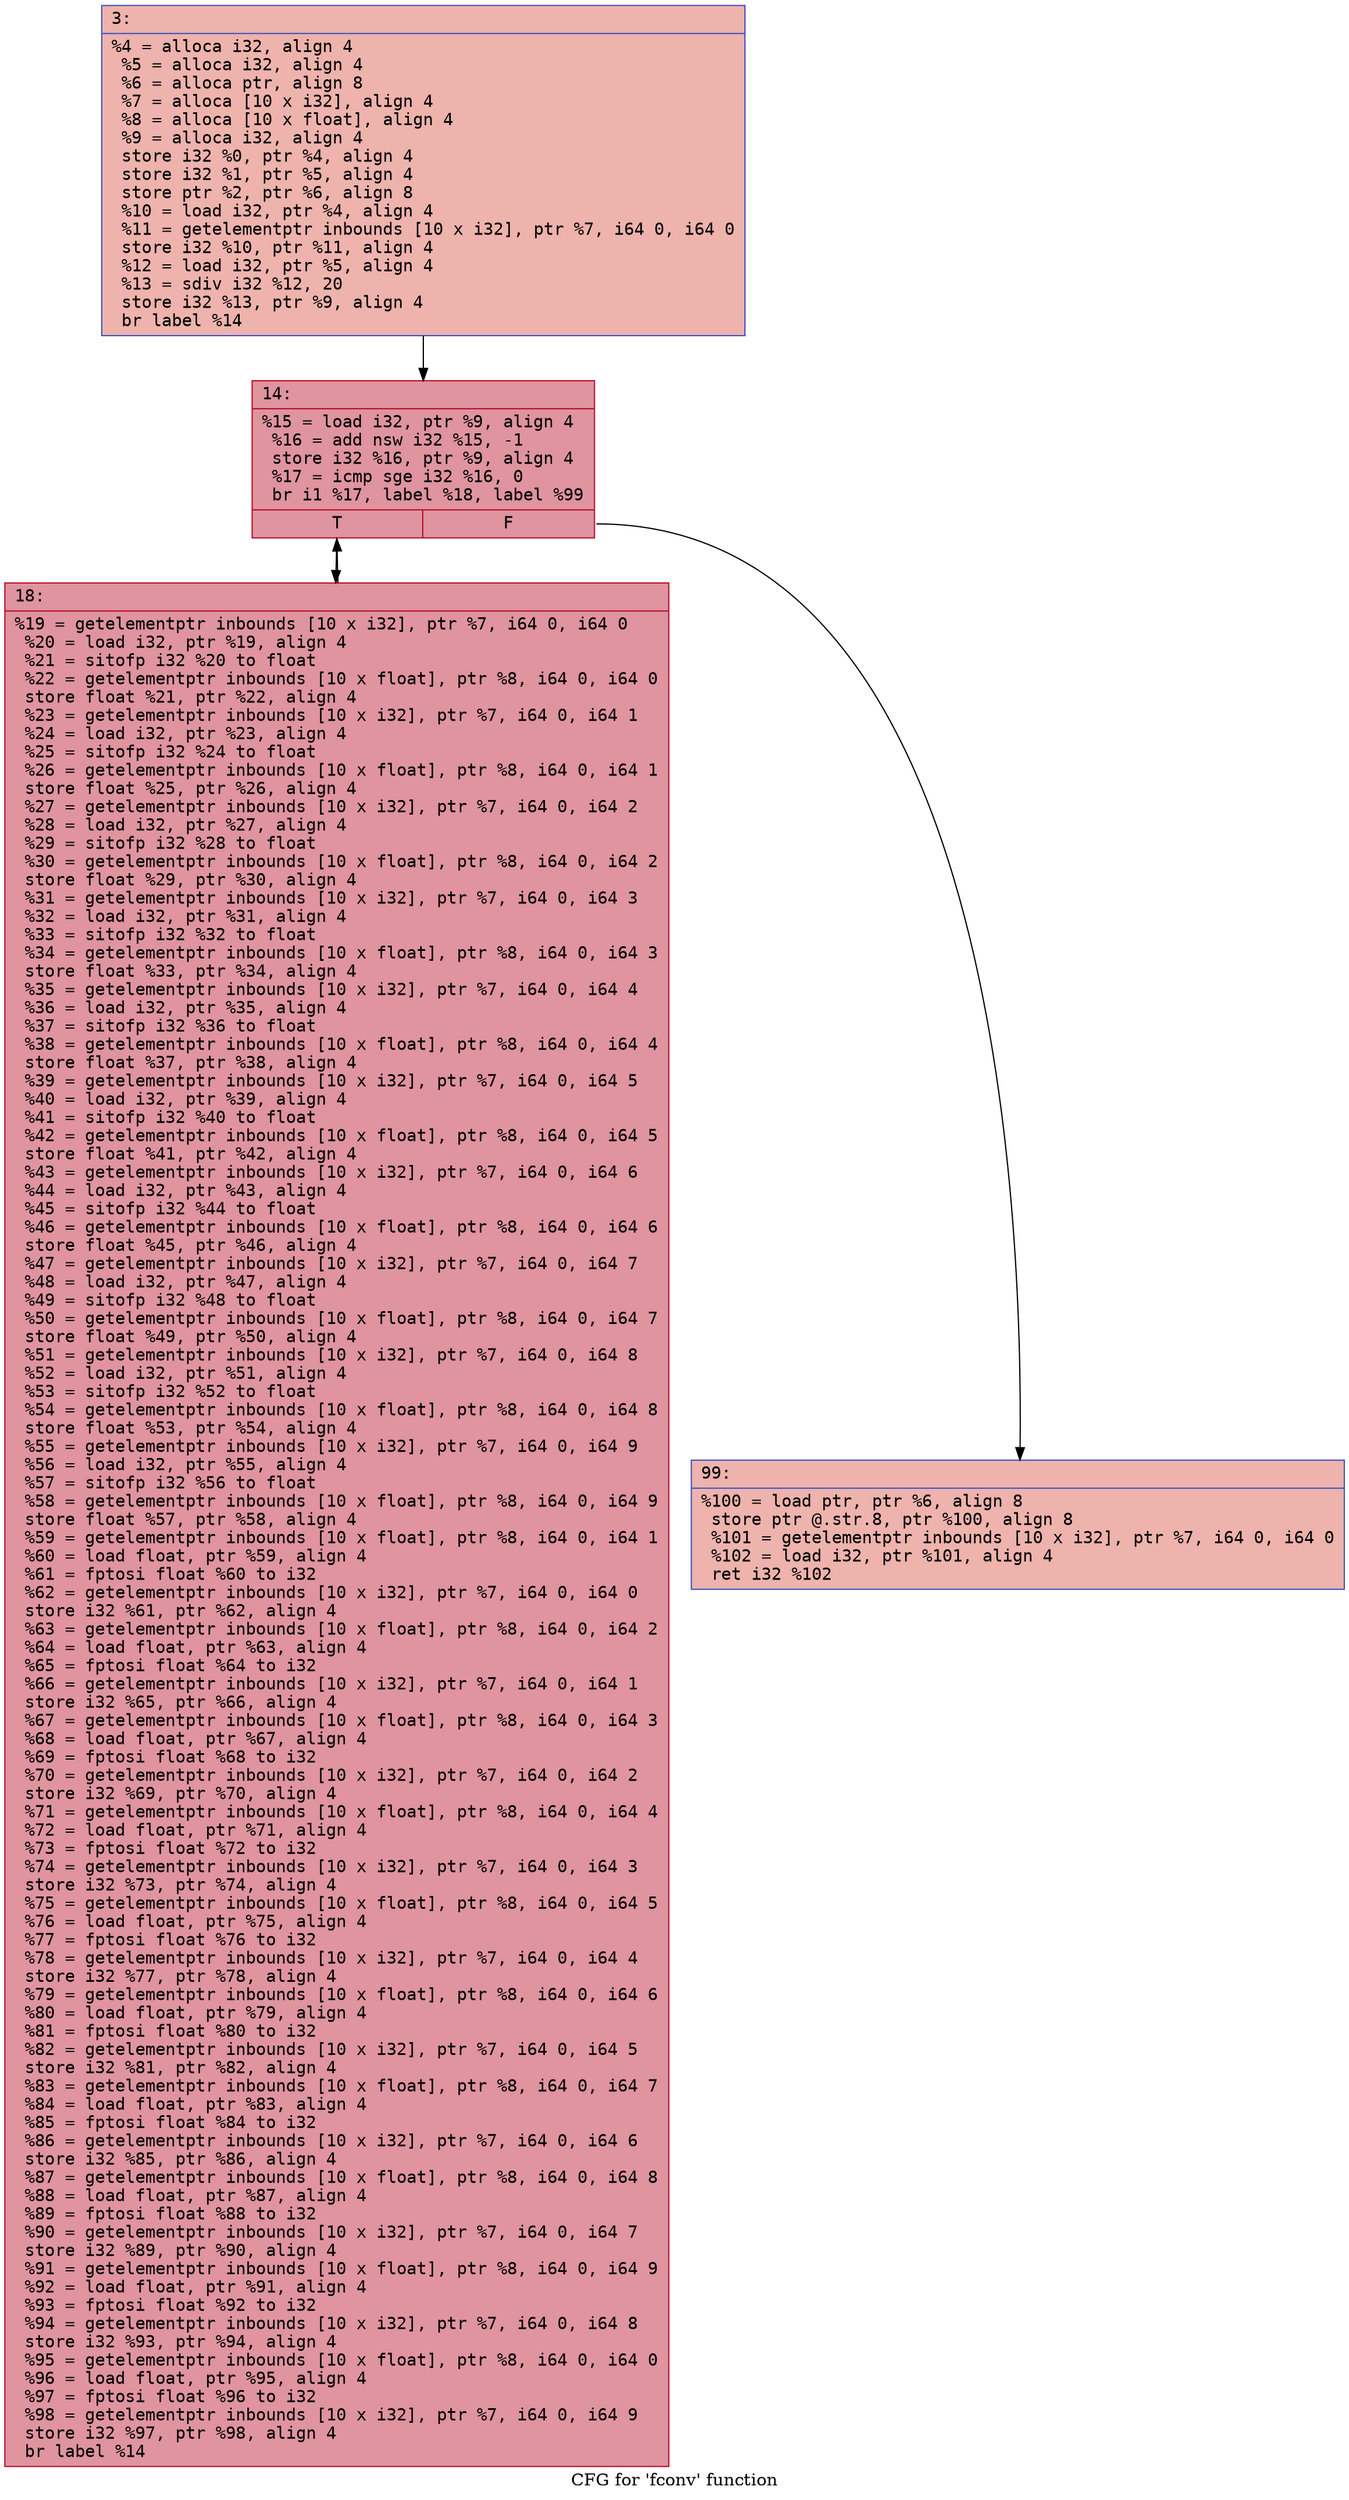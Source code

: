 digraph "CFG for 'fconv' function" {
	label="CFG for 'fconv' function";

	Node0x600003c46e90 [shape=record,color="#3d50c3ff", style=filled, fillcolor="#d6524470" fontname="Courier",label="{3:\l|  %4 = alloca i32, align 4\l  %5 = alloca i32, align 4\l  %6 = alloca ptr, align 8\l  %7 = alloca [10 x i32], align 4\l  %8 = alloca [10 x float], align 4\l  %9 = alloca i32, align 4\l  store i32 %0, ptr %4, align 4\l  store i32 %1, ptr %5, align 4\l  store ptr %2, ptr %6, align 8\l  %10 = load i32, ptr %4, align 4\l  %11 = getelementptr inbounds [10 x i32], ptr %7, i64 0, i64 0\l  store i32 %10, ptr %11, align 4\l  %12 = load i32, ptr %5, align 4\l  %13 = sdiv i32 %12, 20\l  store i32 %13, ptr %9, align 4\l  br label %14\l}"];
	Node0x600003c46e90 -> Node0x600003c46ee0[tooltip="3 -> 14\nProbability 100.00%" ];
	Node0x600003c46ee0 [shape=record,color="#b70d28ff", style=filled, fillcolor="#b70d2870" fontname="Courier",label="{14:\l|  %15 = load i32, ptr %9, align 4\l  %16 = add nsw i32 %15, -1\l  store i32 %16, ptr %9, align 4\l  %17 = icmp sge i32 %16, 0\l  br i1 %17, label %18, label %99\l|{<s0>T|<s1>F}}"];
	Node0x600003c46ee0:s0 -> Node0x600003c46f30[tooltip="14 -> 18\nProbability 96.88%" ];
	Node0x600003c46ee0:s1 -> Node0x600003c46f80[tooltip="14 -> 99\nProbability 3.12%" ];
	Node0x600003c46f30 [shape=record,color="#b70d28ff", style=filled, fillcolor="#b70d2870" fontname="Courier",label="{18:\l|  %19 = getelementptr inbounds [10 x i32], ptr %7, i64 0, i64 0\l  %20 = load i32, ptr %19, align 4\l  %21 = sitofp i32 %20 to float\l  %22 = getelementptr inbounds [10 x float], ptr %8, i64 0, i64 0\l  store float %21, ptr %22, align 4\l  %23 = getelementptr inbounds [10 x i32], ptr %7, i64 0, i64 1\l  %24 = load i32, ptr %23, align 4\l  %25 = sitofp i32 %24 to float\l  %26 = getelementptr inbounds [10 x float], ptr %8, i64 0, i64 1\l  store float %25, ptr %26, align 4\l  %27 = getelementptr inbounds [10 x i32], ptr %7, i64 0, i64 2\l  %28 = load i32, ptr %27, align 4\l  %29 = sitofp i32 %28 to float\l  %30 = getelementptr inbounds [10 x float], ptr %8, i64 0, i64 2\l  store float %29, ptr %30, align 4\l  %31 = getelementptr inbounds [10 x i32], ptr %7, i64 0, i64 3\l  %32 = load i32, ptr %31, align 4\l  %33 = sitofp i32 %32 to float\l  %34 = getelementptr inbounds [10 x float], ptr %8, i64 0, i64 3\l  store float %33, ptr %34, align 4\l  %35 = getelementptr inbounds [10 x i32], ptr %7, i64 0, i64 4\l  %36 = load i32, ptr %35, align 4\l  %37 = sitofp i32 %36 to float\l  %38 = getelementptr inbounds [10 x float], ptr %8, i64 0, i64 4\l  store float %37, ptr %38, align 4\l  %39 = getelementptr inbounds [10 x i32], ptr %7, i64 0, i64 5\l  %40 = load i32, ptr %39, align 4\l  %41 = sitofp i32 %40 to float\l  %42 = getelementptr inbounds [10 x float], ptr %8, i64 0, i64 5\l  store float %41, ptr %42, align 4\l  %43 = getelementptr inbounds [10 x i32], ptr %7, i64 0, i64 6\l  %44 = load i32, ptr %43, align 4\l  %45 = sitofp i32 %44 to float\l  %46 = getelementptr inbounds [10 x float], ptr %8, i64 0, i64 6\l  store float %45, ptr %46, align 4\l  %47 = getelementptr inbounds [10 x i32], ptr %7, i64 0, i64 7\l  %48 = load i32, ptr %47, align 4\l  %49 = sitofp i32 %48 to float\l  %50 = getelementptr inbounds [10 x float], ptr %8, i64 0, i64 7\l  store float %49, ptr %50, align 4\l  %51 = getelementptr inbounds [10 x i32], ptr %7, i64 0, i64 8\l  %52 = load i32, ptr %51, align 4\l  %53 = sitofp i32 %52 to float\l  %54 = getelementptr inbounds [10 x float], ptr %8, i64 0, i64 8\l  store float %53, ptr %54, align 4\l  %55 = getelementptr inbounds [10 x i32], ptr %7, i64 0, i64 9\l  %56 = load i32, ptr %55, align 4\l  %57 = sitofp i32 %56 to float\l  %58 = getelementptr inbounds [10 x float], ptr %8, i64 0, i64 9\l  store float %57, ptr %58, align 4\l  %59 = getelementptr inbounds [10 x float], ptr %8, i64 0, i64 1\l  %60 = load float, ptr %59, align 4\l  %61 = fptosi float %60 to i32\l  %62 = getelementptr inbounds [10 x i32], ptr %7, i64 0, i64 0\l  store i32 %61, ptr %62, align 4\l  %63 = getelementptr inbounds [10 x float], ptr %8, i64 0, i64 2\l  %64 = load float, ptr %63, align 4\l  %65 = fptosi float %64 to i32\l  %66 = getelementptr inbounds [10 x i32], ptr %7, i64 0, i64 1\l  store i32 %65, ptr %66, align 4\l  %67 = getelementptr inbounds [10 x float], ptr %8, i64 0, i64 3\l  %68 = load float, ptr %67, align 4\l  %69 = fptosi float %68 to i32\l  %70 = getelementptr inbounds [10 x i32], ptr %7, i64 0, i64 2\l  store i32 %69, ptr %70, align 4\l  %71 = getelementptr inbounds [10 x float], ptr %8, i64 0, i64 4\l  %72 = load float, ptr %71, align 4\l  %73 = fptosi float %72 to i32\l  %74 = getelementptr inbounds [10 x i32], ptr %7, i64 0, i64 3\l  store i32 %73, ptr %74, align 4\l  %75 = getelementptr inbounds [10 x float], ptr %8, i64 0, i64 5\l  %76 = load float, ptr %75, align 4\l  %77 = fptosi float %76 to i32\l  %78 = getelementptr inbounds [10 x i32], ptr %7, i64 0, i64 4\l  store i32 %77, ptr %78, align 4\l  %79 = getelementptr inbounds [10 x float], ptr %8, i64 0, i64 6\l  %80 = load float, ptr %79, align 4\l  %81 = fptosi float %80 to i32\l  %82 = getelementptr inbounds [10 x i32], ptr %7, i64 0, i64 5\l  store i32 %81, ptr %82, align 4\l  %83 = getelementptr inbounds [10 x float], ptr %8, i64 0, i64 7\l  %84 = load float, ptr %83, align 4\l  %85 = fptosi float %84 to i32\l  %86 = getelementptr inbounds [10 x i32], ptr %7, i64 0, i64 6\l  store i32 %85, ptr %86, align 4\l  %87 = getelementptr inbounds [10 x float], ptr %8, i64 0, i64 8\l  %88 = load float, ptr %87, align 4\l  %89 = fptosi float %88 to i32\l  %90 = getelementptr inbounds [10 x i32], ptr %7, i64 0, i64 7\l  store i32 %89, ptr %90, align 4\l  %91 = getelementptr inbounds [10 x float], ptr %8, i64 0, i64 9\l  %92 = load float, ptr %91, align 4\l  %93 = fptosi float %92 to i32\l  %94 = getelementptr inbounds [10 x i32], ptr %7, i64 0, i64 8\l  store i32 %93, ptr %94, align 4\l  %95 = getelementptr inbounds [10 x float], ptr %8, i64 0, i64 0\l  %96 = load float, ptr %95, align 4\l  %97 = fptosi float %96 to i32\l  %98 = getelementptr inbounds [10 x i32], ptr %7, i64 0, i64 9\l  store i32 %97, ptr %98, align 4\l  br label %14\l}"];
	Node0x600003c46f30 -> Node0x600003c46ee0[tooltip="18 -> 14\nProbability 100.00%" ];
	Node0x600003c46f80 [shape=record,color="#3d50c3ff", style=filled, fillcolor="#d6524470" fontname="Courier",label="{99:\l|  %100 = load ptr, ptr %6, align 8\l  store ptr @.str.8, ptr %100, align 8\l  %101 = getelementptr inbounds [10 x i32], ptr %7, i64 0, i64 0\l  %102 = load i32, ptr %101, align 4\l  ret i32 %102\l}"];
}
